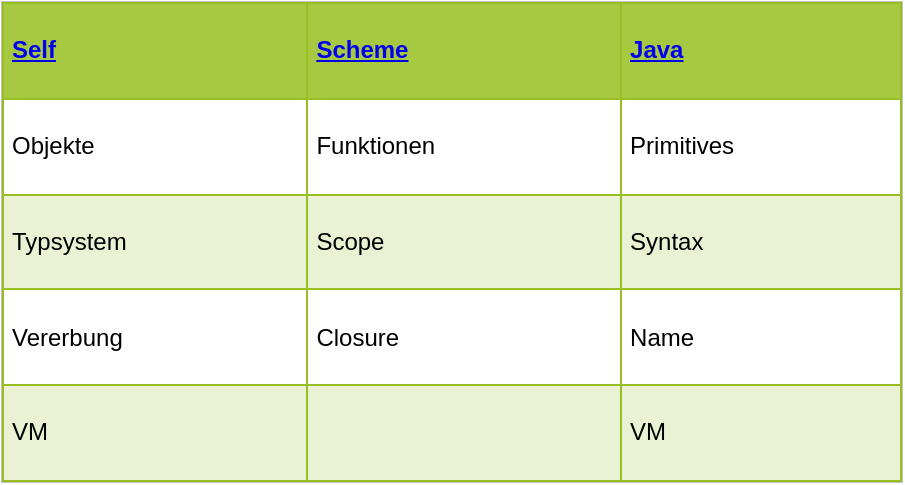 <mxfile version="13.0.8" type="github">
  <diagram id="UzC7-LFhFNzbWWkzW2w3" name="Seite-1">
    <mxGraphModel dx="946" dy="576" grid="1" gridSize="10" guides="1" tooltips="1" connect="1" arrows="1" fold="1" page="1" pageScale="1" pageWidth="827" pageHeight="1169" math="0" shadow="0">
      <root>
        <mxCell id="0" />
        <mxCell id="1" parent="0" />
        <mxCell id="Es5hvGgLXbMm3JZllT3P-2" value="&lt;table border=&quot;1&quot; width=&quot;100%&quot; cellpadding=&quot;4&quot; style=&quot;width: 100% ; height: 100% ; border-collapse: collapse&quot;&gt;&lt;tbody&gt;&lt;tr style=&quot;background-color: #a7c942 ; color: #ffffff ; border: 1px solid #98bf21&quot;&gt;&lt;th align=&quot;left&quot;&gt;&lt;a href=&quot;https://selflanguage.org/&quot;&gt;Self&lt;/a&gt;&lt;/th&gt;&lt;th align=&quot;left&quot;&gt;&lt;a href=&quot;https://cisco.github.io/ChezScheme/&quot;&gt;Scheme&lt;/a&gt;&lt;/th&gt;&lt;th align=&quot;left&quot;&gt;&lt;a href=&quot;https://www.oracle.com/java/technologies/&quot;&gt;Java&lt;/a&gt;&lt;/th&gt;&lt;/tr&gt;&lt;tr style=&quot;border: 1px solid #98bf21&quot;&gt;&lt;td&gt;Objekte&lt;/td&gt;&lt;td&gt;Funktionen&lt;/td&gt;&lt;td&gt;Primitives&lt;/td&gt;&lt;/tr&gt;&lt;tr style=&quot;background-color: #eaf2d3 ; border: 1px solid #98bf21&quot;&gt;&lt;td&gt;Typsystem&lt;/td&gt;&lt;td&gt;Scope&lt;/td&gt;&lt;td&gt;Syntax&lt;/td&gt;&lt;/tr&gt;&lt;tr style=&quot;border: 1px solid #98bf21&quot;&gt;&lt;td&gt;Vererbung&lt;/td&gt;&lt;td&gt;Closure&lt;/td&gt;&lt;td&gt;Name&lt;/td&gt;&lt;/tr&gt;&lt;tr style=&quot;background-color: #eaf2d3 ; border: 1px solid #98bf21&quot;&gt;&lt;td&gt;VM&lt;/td&gt;&lt;td&gt;&lt;/td&gt;&lt;td&gt;VM&lt;/td&gt;&lt;/tr&gt;&lt;/tbody&gt;&lt;/table&gt;" style="text;html=1;strokeColor=#c0c0c0;fillColor=#ffffff;overflow=fill;rounded=0;" vertex="1" parent="1">
          <mxGeometry x="189" y="160" width="450" height="240" as="geometry" />
        </mxCell>
      </root>
    </mxGraphModel>
  </diagram>
</mxfile>
